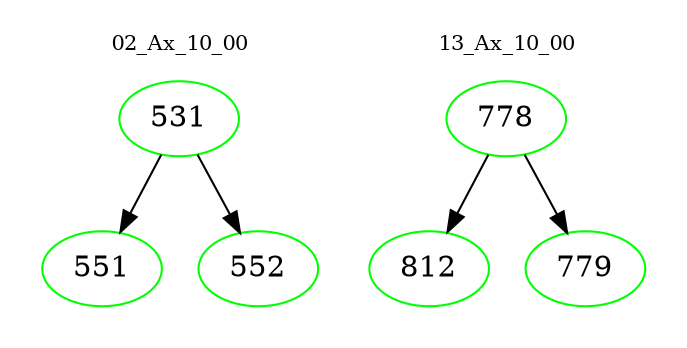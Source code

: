 digraph{
subgraph cluster_0 {
color = white
label = "02_Ax_10_00";
fontsize=10;
T0_531 [label="531", color="green"]
T0_531 -> T0_551 [color="black"]
T0_551 [label="551", color="green"]
T0_531 -> T0_552 [color="black"]
T0_552 [label="552", color="green"]
}
subgraph cluster_1 {
color = white
label = "13_Ax_10_00";
fontsize=10;
T1_778 [label="778", color="green"]
T1_778 -> T1_812 [color="black"]
T1_812 [label="812", color="green"]
T1_778 -> T1_779 [color="black"]
T1_779 [label="779", color="green"]
}
}
